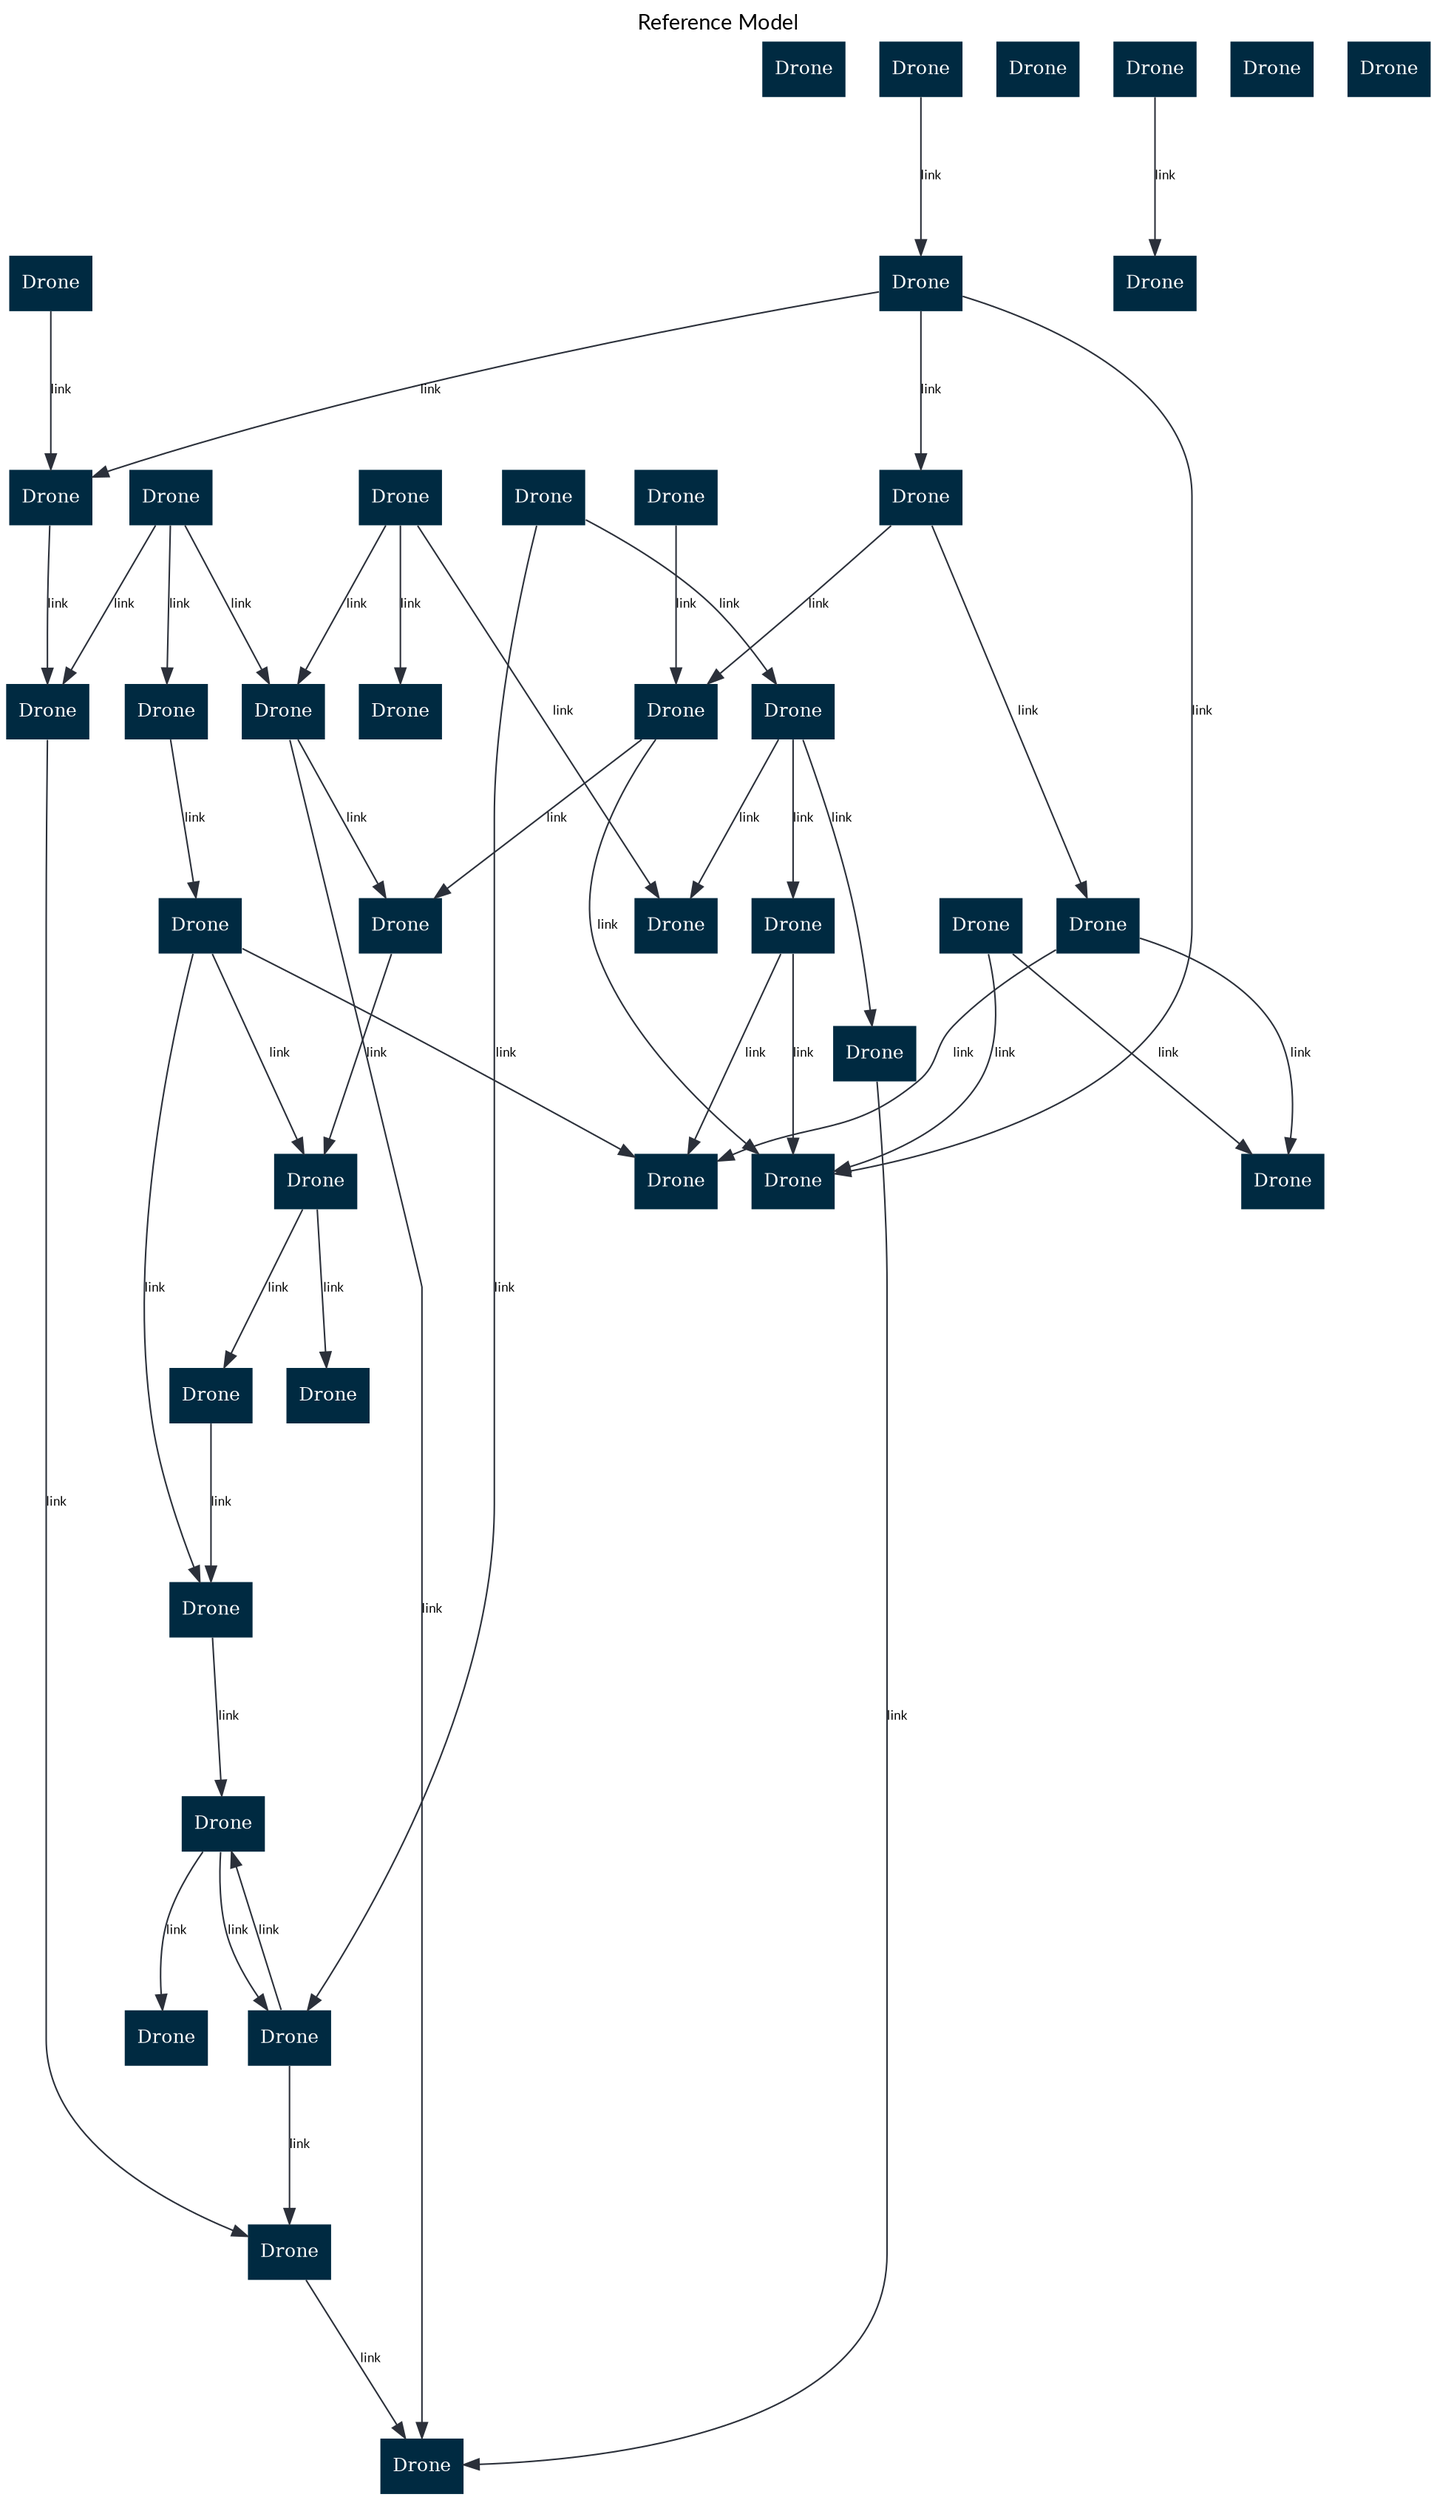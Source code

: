 digraph G {
    // layout="dot"; // circo, dot, fdp, neato, osage, sfdp, twopi
    label="Reference Model";
    labelloc="t";
    rankdir="TB";
    splines=true;
    overlap=false;
    // K=0.6;
    // sep="+50,50"; // increase this to make the graph more spread out
    nodesep="0.3";
    ranksep="1.3";
    fontname="Lato";
    node [ shape="plaintext" style="filled, rounded" fontsize=12]
    edge [ fontname="Lato" color="#2B303A" fontsize=8]

  node [style="filled, dashed" fillcolor="#002a41" fontcolor="#ffffff" penwidth=1 color="#dddddd"]; {
            drone_01[label="Drone"];
            drone_02[label="Drone"];
            drone_03[label="Drone"];
            drone_04[label="Drone"];
            drone_05[label="Drone"];
            drone_06[label="Drone"];
            drone_07[label="Drone"];
            drone_08[label="Drone"];
            drone_09[label="Drone"];
            drone_10[label="Drone"];
            drone_11[label="Drone"];
            drone_12[label="Drone"];
            drone_13[label="Drone"];
            drone_14[label="Drone"];
            drone_15[label="Drone"];
            drone_16[label="Drone"];
            drone_17[label="Drone"];
            drone_18[label="Drone"];
            drone_19[label="Drone"];
            drone_20[label="Drone"];
            drone_21[label="Drone"];
            drone_22[label="Drone"];
            drone_23[label="Drone"];
            drone_24[label="Drone"];
            drone_25[label="Drone"];
            drone_26[label="Drone"];
            drone_27[label="Drone"];
            drone_28[label="Drone"];
            drone_29[label="Drone"];
            drone_30[label="Drone"];
            drone_31[label="Drone"];
            drone_32[label="Drone"];
            drone_33[label="Drone"];
            drone_34[label="Drone"];
            drone_35[label="Drone"];
            drone_36[label="Drone"];
            drone_37[label="Drone"];
            drone_38[label="Drone"];
            drone_39[label="Drone"];
            drone_40[label="Drone"];
    }
  node [style="filled, dashed" fillcolor="#224558" fontcolor="#ffffff" penwidth=1 color="#dddddd"]; {
    }
  node [style="filled, dashed" fillcolor="#426070" fontcolor="#ffffff" penwidth=1 color="#dddddd"]; {
    }
  node [style="filled, dashed" fillcolor="#8194a0" fontcolor="#ffffff" penwidth=1 color="#dddddd"]; {
    }

node [style="filled, rounded" fillcolor="#dddddd" fontcolor="#000000"];

    drone_01[label="Drone"];
    drone_02[label="Drone"];
    drone_03[label="Drone"];
    drone_04[label="Drone"];
    drone_05[label="Drone"];
    drone_06[label="Drone"];
    drone_07[label="Drone"];
    drone_08[label="Drone"];
    drone_09[label="Drone"];
    drone_10[label="Drone"];
    drone_11[label="Drone"];
    drone_12[label="Drone"];
    drone_13[label="Drone"];
    drone_14[label="Drone"];
    drone_15[label="Drone"];
    drone_16[label="Drone"];
    drone_17[label="Drone"];
    drone_18[label="Drone"];
    drone_19[label="Drone"];
    drone_20[label="Drone"];
    drone_21[label="Drone"];
    drone_22[label="Drone"];
    drone_23[label="Drone"];
    drone_24[label="Drone"];
    drone_25[label="Drone"];
    drone_26[label="Drone"];
    drone_27[label="Drone"];
    drone_28[label="Drone"];
    drone_29[label="Drone"];
    drone_30[label="Drone"];
    drone_31[label="Drone"];
    drone_32[label="Drone"];
    drone_33[label="Drone"];
    drone_34[label="Drone"];
    drone_35[label="Drone"];
    drone_36[label="Drone"];
    drone_37[label="Drone"];
    drone_38[label="Drone"];
    drone_39[label="Drone"];
    drone_40[label="Drone"];

      drone_03 -> drone_09 [label="link" ];
      drone_03 -> drone_31 [label="link" ];
      drone_04 -> drone_35 [label="link" ];
      drone_05 -> drone_17 [label="link" ];
      drone_05 -> drone_28 [label="link" ];
      drone_05 -> drone_30 [label="link" ];
      drone_06 -> drone_02 [label="link" ];
      drone_06 -> drone_03 [label="link" ];
      drone_06 -> drone_35 [label="link" ];
      drone_09 -> drone_02 [label="link" ];
      drone_09 -> drone_10 [label="link" ];
      drone_10 -> drone_38 [label="link" ];
      drone_11 -> drone_09 [label="link" ];
      drone_13 -> drone_24 [label="link" ];
      drone_14 -> drone_39 [label="link" ];
      drone_15 -> drone_07 [label="link" ];
      drone_15 -> drone_23 [label="link" ];
      drone_17 -> drone_10 [label="link" ];
      drone_17 -> drone_24 [label="link" ];
      drone_18 -> drone_17 [label="link" ];
      drone_18 -> drone_21 [label="link" ];
      drone_18 -> drone_22 [label="link" ];
      drone_19 -> drone_15 [label="link" ];
      drone_23 -> drone_15 [label="link" ];
      drone_23 -> drone_25 [label="link" ];
      drone_25 -> drone_24 [label="link" ];
      drone_26 -> drone_13 [label="link" ];
      drone_26 -> drone_21 [label="link" ];
      drone_26 -> drone_32 [label="link" ];
      drone_27 -> drone_06 [label="link" ];
      drone_28 -> drone_40 [label="link" ];
      drone_29 -> drone_23 [label="link" ];
      drone_29 -> drone_26 [label="link" ];
      drone_30 -> drone_25 [label="link" ];
      drone_31 -> drone_12 [label="link" ];
      drone_31 -> drone_33 [label="link" ];
      drone_32 -> drone_02 [label="link" ];
      drone_32 -> drone_33 [label="link" ];
      drone_35 -> drone_30 [label="link" ];
      drone_36 -> drone_19 [label="link" ];
      drone_37 -> drone_02 [label="link" ];
      drone_37 -> drone_12 [label="link" ];
      drone_38 -> drone_16 [label="link" ];
      drone_38 -> drone_36 [label="link" ];
      drone_40 -> drone_19 [label="link" ];
      drone_40 -> drone_33 [label="link" ];
      drone_40 -> drone_38 [label="link" ];
}

